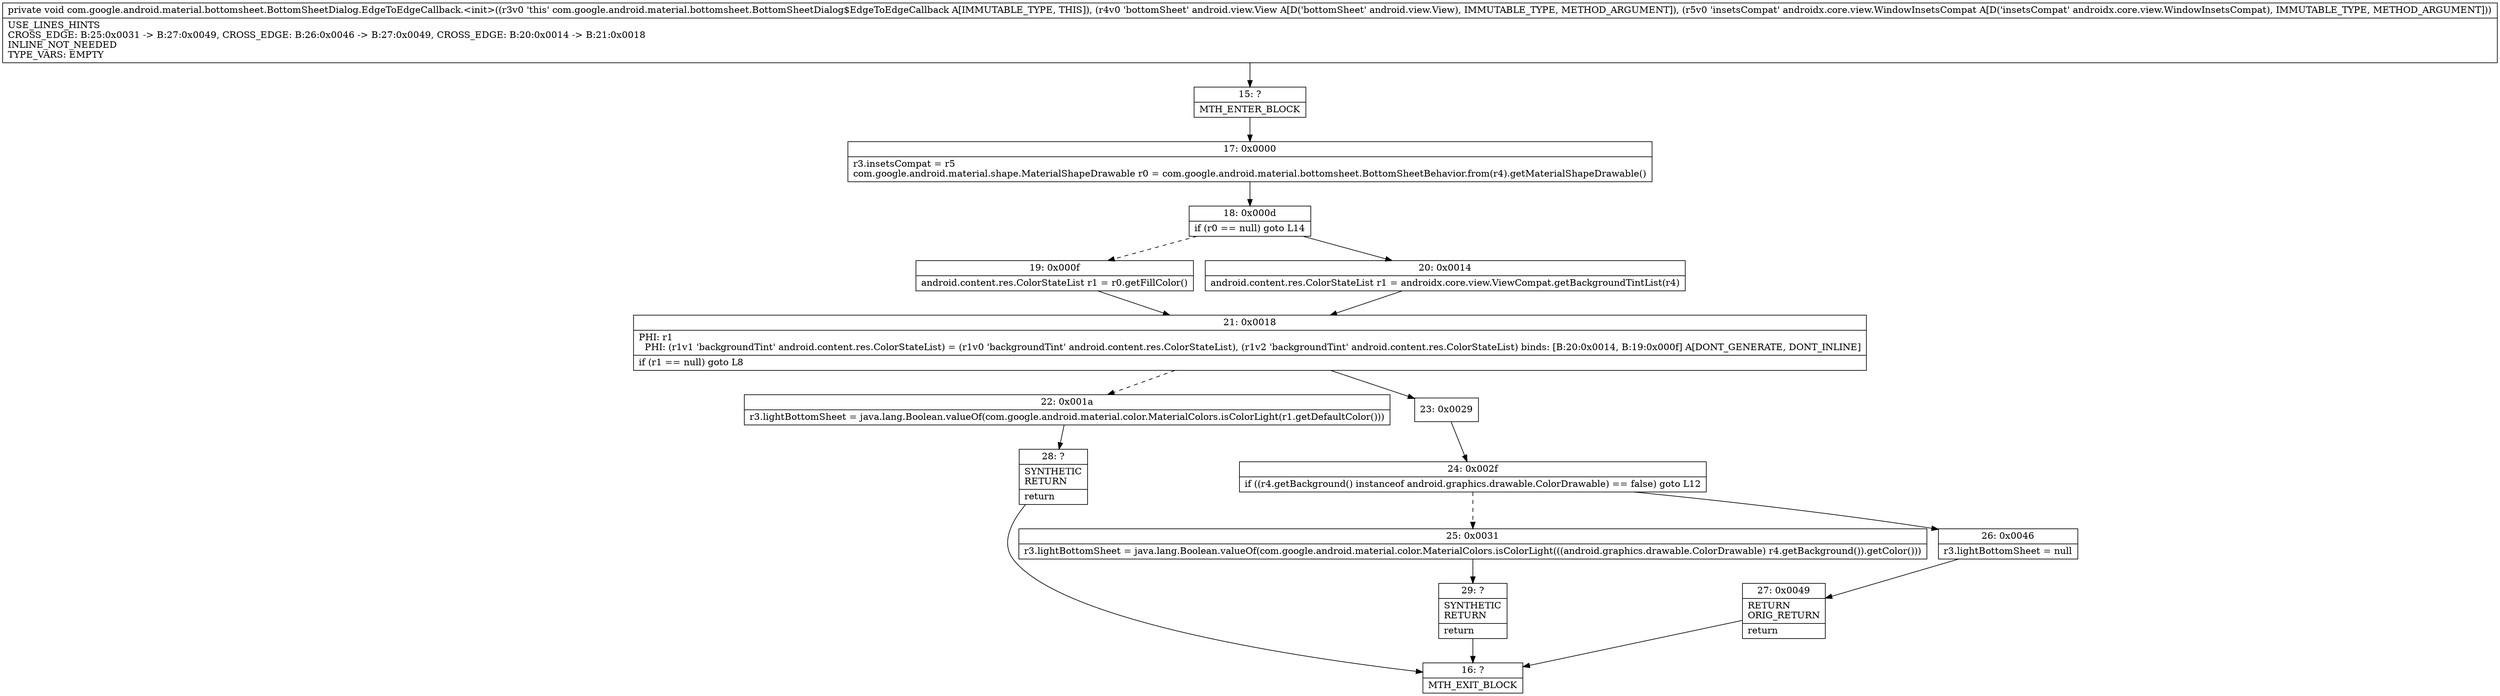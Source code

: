 digraph "CFG forcom.google.android.material.bottomsheet.BottomSheetDialog.EdgeToEdgeCallback.\<init\>(Landroid\/view\/View;Landroidx\/core\/view\/WindowInsetsCompat;)V" {
Node_15 [shape=record,label="{15\:\ ?|MTH_ENTER_BLOCK\l}"];
Node_17 [shape=record,label="{17\:\ 0x0000|r3.insetsCompat = r5\lcom.google.android.material.shape.MaterialShapeDrawable r0 = com.google.android.material.bottomsheet.BottomSheetBehavior.from(r4).getMaterialShapeDrawable()\l}"];
Node_18 [shape=record,label="{18\:\ 0x000d|if (r0 == null) goto L14\l}"];
Node_19 [shape=record,label="{19\:\ 0x000f|android.content.res.ColorStateList r1 = r0.getFillColor()\l}"];
Node_21 [shape=record,label="{21\:\ 0x0018|PHI: r1 \l  PHI: (r1v1 'backgroundTint' android.content.res.ColorStateList) = (r1v0 'backgroundTint' android.content.res.ColorStateList), (r1v2 'backgroundTint' android.content.res.ColorStateList) binds: [B:20:0x0014, B:19:0x000f] A[DONT_GENERATE, DONT_INLINE]\l|if (r1 == null) goto L8\l}"];
Node_22 [shape=record,label="{22\:\ 0x001a|r3.lightBottomSheet = java.lang.Boolean.valueOf(com.google.android.material.color.MaterialColors.isColorLight(r1.getDefaultColor()))\l}"];
Node_28 [shape=record,label="{28\:\ ?|SYNTHETIC\lRETURN\l|return\l}"];
Node_16 [shape=record,label="{16\:\ ?|MTH_EXIT_BLOCK\l}"];
Node_23 [shape=record,label="{23\:\ 0x0029}"];
Node_24 [shape=record,label="{24\:\ 0x002f|if ((r4.getBackground() instanceof android.graphics.drawable.ColorDrawable) == false) goto L12\l}"];
Node_25 [shape=record,label="{25\:\ 0x0031|r3.lightBottomSheet = java.lang.Boolean.valueOf(com.google.android.material.color.MaterialColors.isColorLight(((android.graphics.drawable.ColorDrawable) r4.getBackground()).getColor()))\l}"];
Node_29 [shape=record,label="{29\:\ ?|SYNTHETIC\lRETURN\l|return\l}"];
Node_26 [shape=record,label="{26\:\ 0x0046|r3.lightBottomSheet = null\l}"];
Node_27 [shape=record,label="{27\:\ 0x0049|RETURN\lORIG_RETURN\l|return\l}"];
Node_20 [shape=record,label="{20\:\ 0x0014|android.content.res.ColorStateList r1 = androidx.core.view.ViewCompat.getBackgroundTintList(r4)\l}"];
MethodNode[shape=record,label="{private void com.google.android.material.bottomsheet.BottomSheetDialog.EdgeToEdgeCallback.\<init\>((r3v0 'this' com.google.android.material.bottomsheet.BottomSheetDialog$EdgeToEdgeCallback A[IMMUTABLE_TYPE, THIS]), (r4v0 'bottomSheet' android.view.View A[D('bottomSheet' android.view.View), IMMUTABLE_TYPE, METHOD_ARGUMENT]), (r5v0 'insetsCompat' androidx.core.view.WindowInsetsCompat A[D('insetsCompat' androidx.core.view.WindowInsetsCompat), IMMUTABLE_TYPE, METHOD_ARGUMENT]))  | USE_LINES_HINTS\lCROSS_EDGE: B:25:0x0031 \-\> B:27:0x0049, CROSS_EDGE: B:26:0x0046 \-\> B:27:0x0049, CROSS_EDGE: B:20:0x0014 \-\> B:21:0x0018\lINLINE_NOT_NEEDED\lTYPE_VARS: EMPTY\l}"];
MethodNode -> Node_15;Node_15 -> Node_17;
Node_17 -> Node_18;
Node_18 -> Node_19[style=dashed];
Node_18 -> Node_20;
Node_19 -> Node_21;
Node_21 -> Node_22[style=dashed];
Node_21 -> Node_23;
Node_22 -> Node_28;
Node_28 -> Node_16;
Node_23 -> Node_24;
Node_24 -> Node_25[style=dashed];
Node_24 -> Node_26;
Node_25 -> Node_29;
Node_29 -> Node_16;
Node_26 -> Node_27;
Node_27 -> Node_16;
Node_20 -> Node_21;
}

